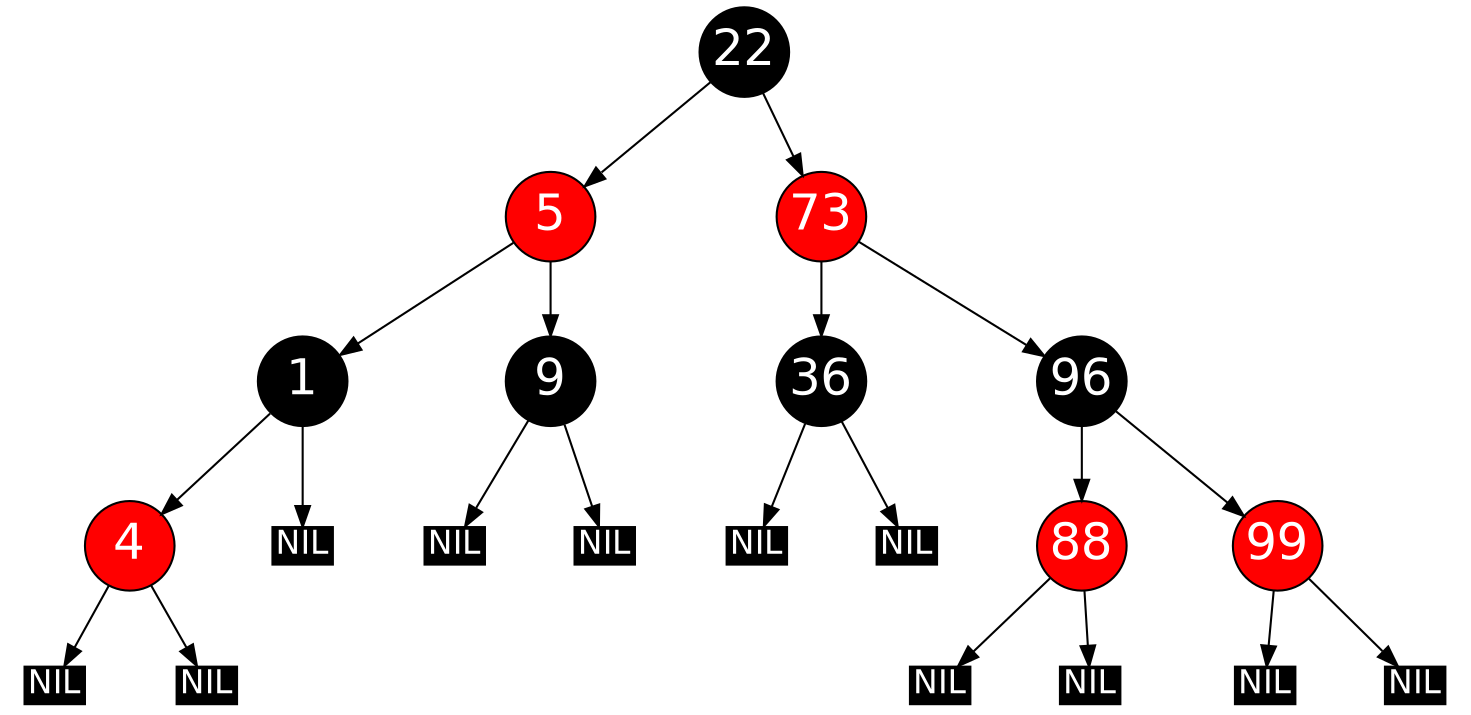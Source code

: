 digraph G {
graph [ratio=.48; ordering="out"];
node [style=filled, color=black, shape=circle, width=.6
fontname=Helvetica, fontweight=bold, fontcolor=white,
fontsize=24, fixedsize=true];

5, 4, 88, 73, 99, 5, 4, 88, 73, 99 [fillcolor=red];
n1, n2, n3, n4, n5, n6, n7, n8, n9, n10, n11
 [label="NIL", shape=record, width=.4,height=.25, fontsize=16];

22 -> 5, 73;
1 -> 4;
1 -> n1;
5 -> 1, 9;
9 -> n2, n3;
36 -> n4, n5;
4 -> n6, n7;
88 -> n8, n9;
73 -> 36, 96;
99 -> n10, n11;
96 -> 88, 99;

}
